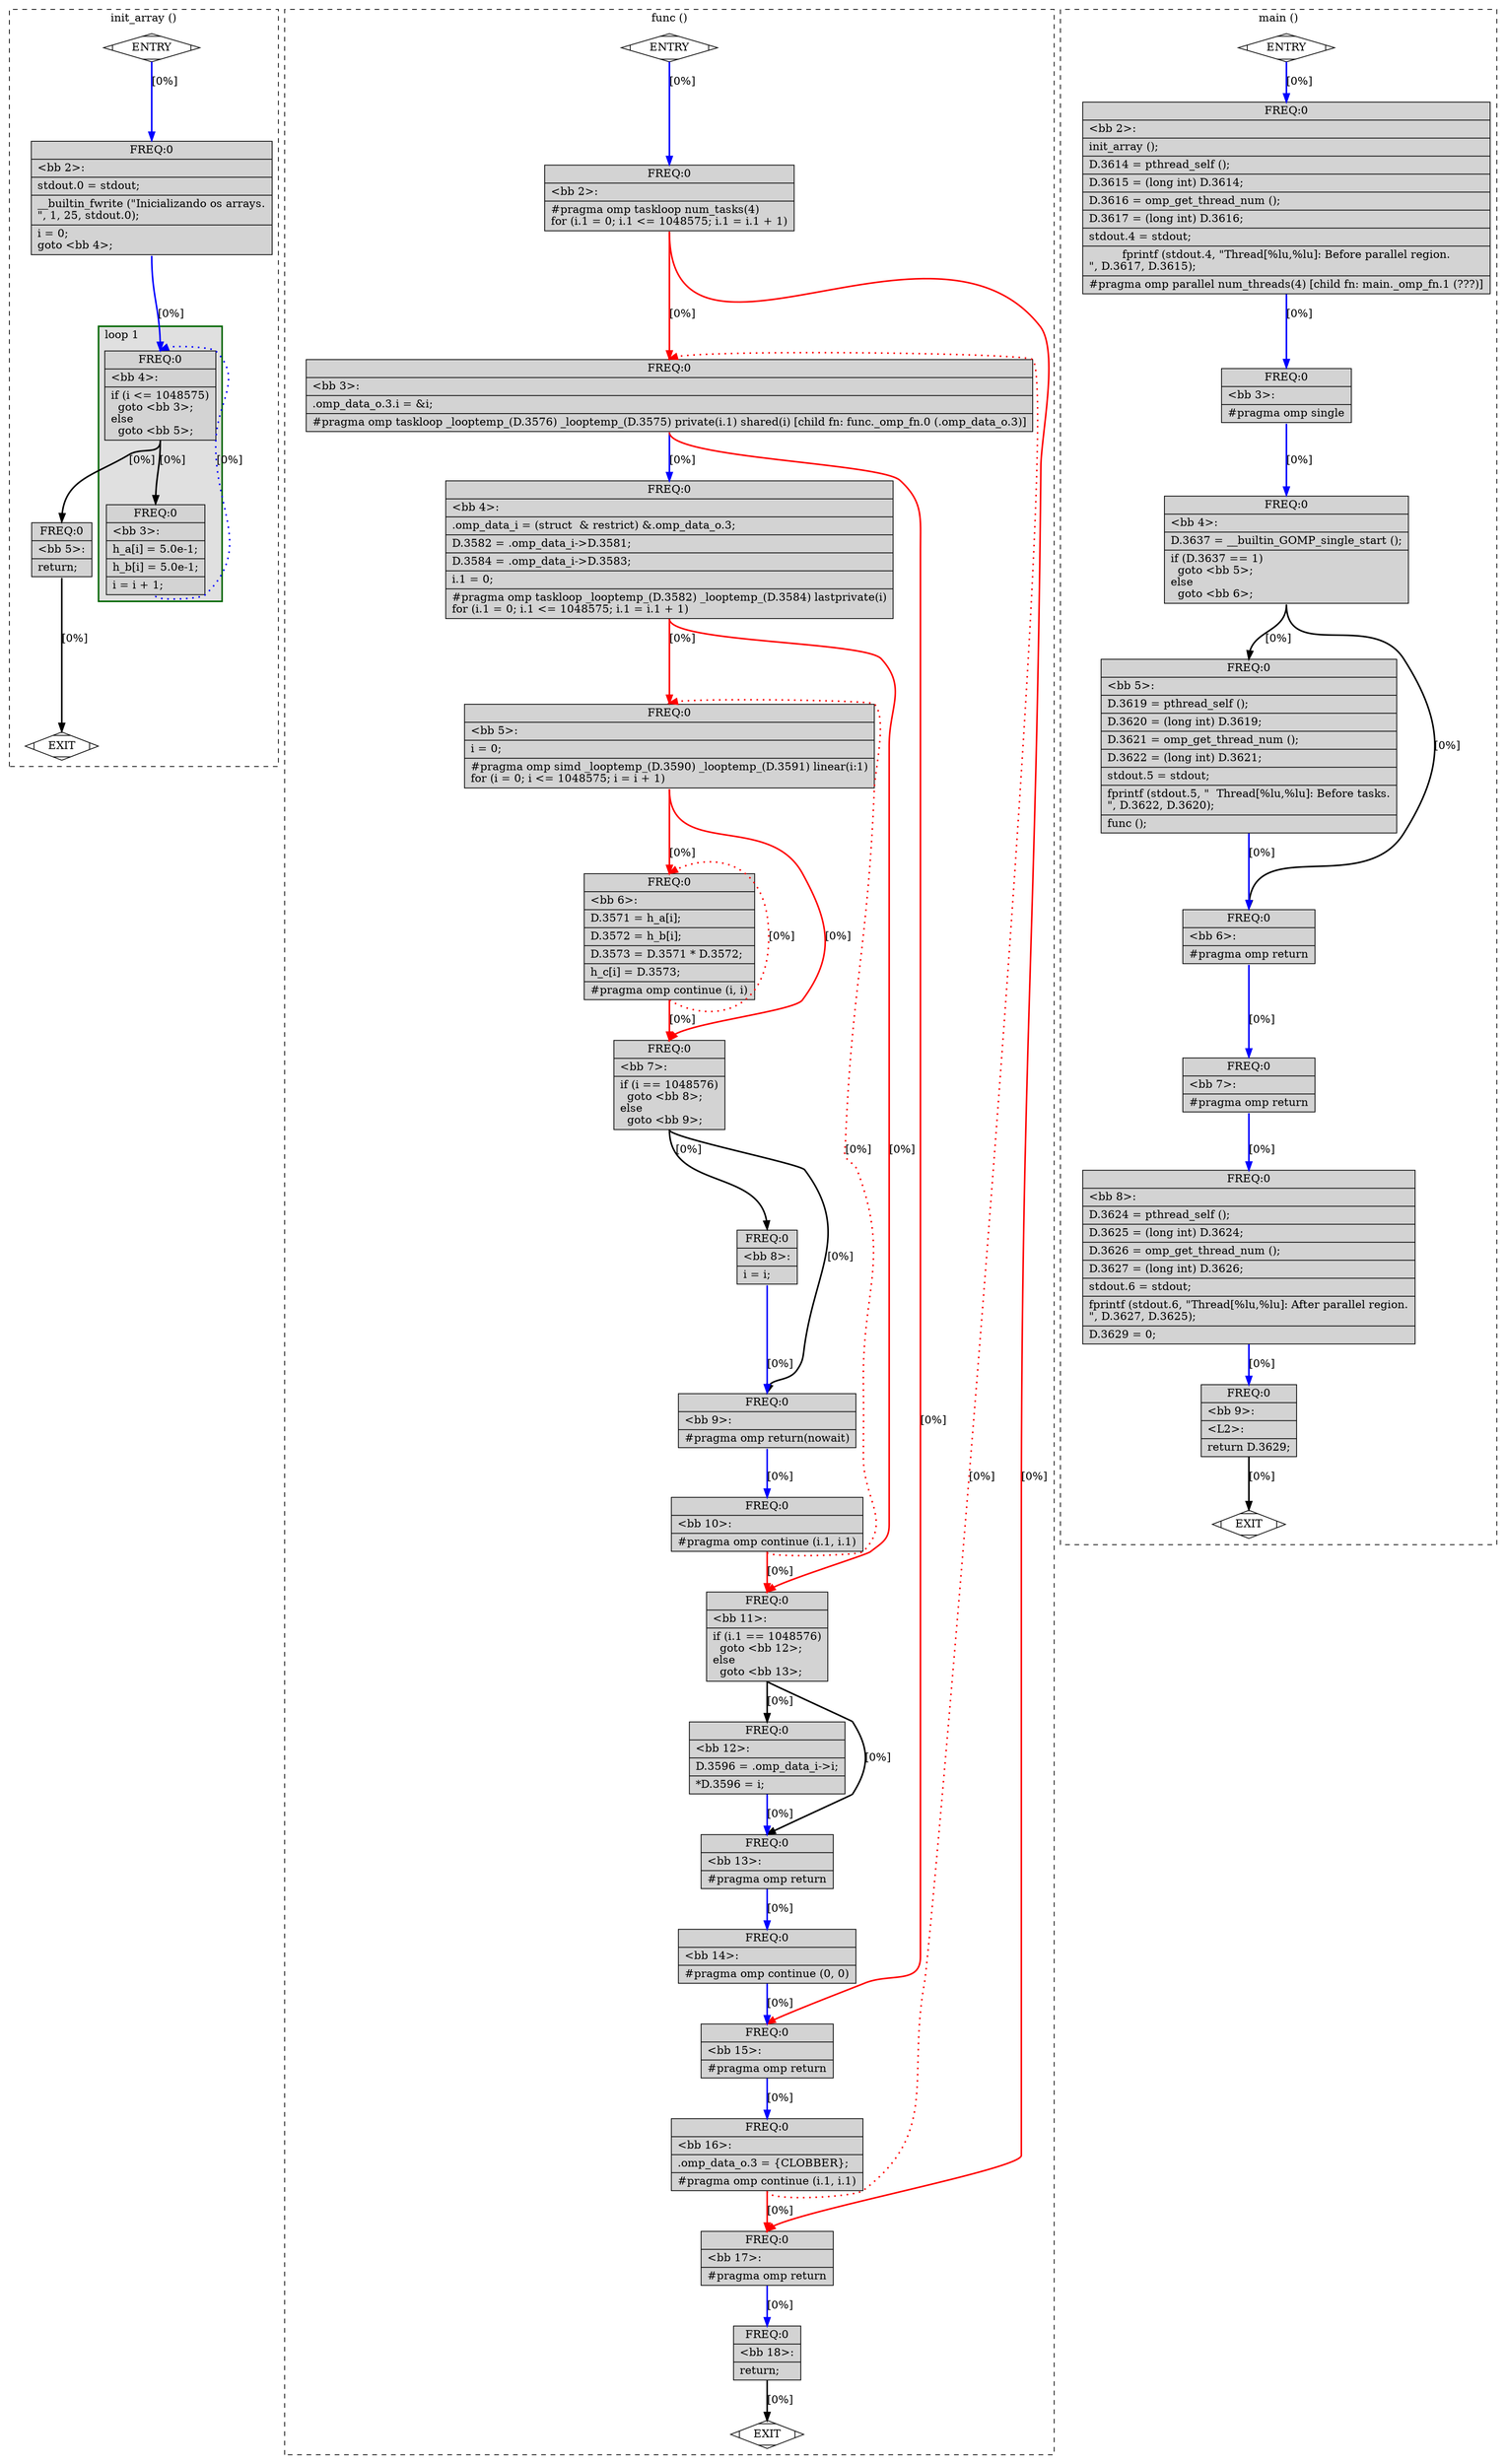 digraph "example-taskloop-simd.c.011t.cfg" {
overlap=false;
subgraph "cluster_init_array" {
	style="dashed";
	color="black";
	label="init_array ()";
	subgraph cluster_2_1 {
	style="filled";
	color="darkgreen";
	fillcolor="grey88";
	label="loop 1";
	labeljust=l;
	penwidth=2;
	fn_2_basic_block_4 [shape=record,style=filled,fillcolor=lightgrey,label="{ FREQ:0 |\<bb\ 4\>:\l\
|if\ (i\ \<=\ 1048575)\l\
\ \ goto\ \<bb\ 3\>;\l\
else\l\
\ \ goto\ \<bb\ 5\>;\l\
}"];

	fn_2_basic_block_3 [shape=record,style=filled,fillcolor=lightgrey,label="{ FREQ:0 |\<bb\ 3\>:\l\
|h_a[i]\ =\ 5.0e-1;\l\
|h_b[i]\ =\ 5.0e-1;\l\
|i\ =\ i\ +\ 1;\l\
}"];

	}
	fn_2_basic_block_0 [shape=Mdiamond,style=filled,fillcolor=white,label="ENTRY"];

	fn_2_basic_block_1 [shape=Mdiamond,style=filled,fillcolor=white,label="EXIT"];

	fn_2_basic_block_2 [shape=record,style=filled,fillcolor=lightgrey,label="{ FREQ:0 |\<bb\ 2\>:\l\
|stdout.0\ =\ stdout;\l\
|__builtin_fwrite\ (\"Inicializando\ os\ arrays.\n\",\ 1,\ 25,\ stdout.0);\l\
|i\ =\ 0;\l\
goto\ \<bb\ 4\>;\l\
}"];

	fn_2_basic_block_5 [shape=record,style=filled,fillcolor=lightgrey,label="{ FREQ:0 |\<bb\ 5\>:\l\
|return;\l\
}"];

	fn_2_basic_block_0:s -> fn_2_basic_block_2:n [style="solid,bold",color=blue,weight=100,constraint=true, label="[0%]"];
	fn_2_basic_block_2:s -> fn_2_basic_block_4:n [style="solid,bold",color=blue,weight=100,constraint=true, label="[0%]"];
	fn_2_basic_block_3:s -> fn_2_basic_block_4:n [style="dotted,bold",color=blue,weight=10,constraint=false, label="[0%]"];
	fn_2_basic_block_4:s -> fn_2_basic_block_3:n [style="solid,bold",color=black,weight=10,constraint=true, label="[0%]"];
	fn_2_basic_block_4:s -> fn_2_basic_block_5:n [style="solid,bold",color=black,weight=10,constraint=true, label="[0%]"];
	fn_2_basic_block_5:s -> fn_2_basic_block_1:n [style="solid,bold",color=black,weight=10,constraint=true, label="[0%]"];
	fn_2_basic_block_0:s -> fn_2_basic_block_1:n [style="invis",constraint=true];
}
subgraph "cluster_func" {
	style="dashed";
	color="black";
	label="func ()";
	fn_3_basic_block_0 [shape=Mdiamond,style=filled,fillcolor=white,label="ENTRY"];

	fn_3_basic_block_1 [shape=Mdiamond,style=filled,fillcolor=white,label="EXIT"];

	fn_3_basic_block_2 [shape=record,style=filled,fillcolor=lightgrey,label="{ FREQ:0 |\<bb\ 2\>:\l\
|#pragma\ omp\ taskloop\ num_tasks(4)\l\
for\ (i.1\ =\ 0;\ i.1\ \<=\ 1048575;\ i.1\ =\ i.1\ +\ 1)\l\
}"];

	fn_3_basic_block_3 [shape=record,style=filled,fillcolor=lightgrey,label="{ FREQ:0 |\<bb\ 3\>:\l\
|.omp_data_o.3.i\ =\ &i;\l\
|#pragma\ omp\ taskloop\ _looptemp_(D.3576)\ _looptemp_(D.3575)\ private(i.1)\ shared(i)\ [child\ fn:\ func._omp_fn.0\ (.omp_data_o.3)]\l\
}"];

	fn_3_basic_block_4 [shape=record,style=filled,fillcolor=lightgrey,label="{ FREQ:0 |\<bb\ 4\>:\l\
|.omp_data_i\ =\ (struct\ \ &\ restrict)\ &.omp_data_o.3;\l\
|D.3582\ =\ .omp_data_i-\>D.3581;\l\
|D.3584\ =\ .omp_data_i-\>D.3583;\l\
|i.1\ =\ 0;\l\
|#pragma\ omp\ taskloop\ _looptemp_(D.3582)\ _looptemp_(D.3584)\ lastprivate(i)\l\
for\ (i.1\ =\ 0;\ i.1\ \<=\ 1048575;\ i.1\ =\ i.1\ +\ 1)\l\
}"];

	fn_3_basic_block_5 [shape=record,style=filled,fillcolor=lightgrey,label="{ FREQ:0 |\<bb\ 5\>:\l\
|i\ =\ 0;\l\
|#pragma\ omp\ simd\ _looptemp_(D.3590)\ _looptemp_(D.3591)\ linear(i:1)\l\
for\ (i\ =\ 0;\ i\ \<=\ 1048575;\ i\ =\ i\ +\ 1)\l\
}"];

	fn_3_basic_block_6 [shape=record,style=filled,fillcolor=lightgrey,label="{ FREQ:0 |\<bb\ 6\>:\l\
|D.3571\ =\ h_a[i];\l\
|D.3572\ =\ h_b[i];\l\
|D.3573\ =\ D.3571\ *\ D.3572;\l\
|h_c[i]\ =\ D.3573;\l\
|#pragma\ omp\ continue\ (i,\ i)\l\
}"];

	fn_3_basic_block_7 [shape=record,style=filled,fillcolor=lightgrey,label="{ FREQ:0 |\<bb\ 7\>:\l\
|if\ (i\ ==\ 1048576)\l\
\ \ goto\ \<bb\ 8\>;\l\
else\l\
\ \ goto\ \<bb\ 9\>;\l\
}"];

	fn_3_basic_block_8 [shape=record,style=filled,fillcolor=lightgrey,label="{ FREQ:0 |\<bb\ 8\>:\l\
|i\ =\ i;\l\
}"];

	fn_3_basic_block_9 [shape=record,style=filled,fillcolor=lightgrey,label="{ FREQ:0 |\<bb\ 9\>:\l\
|#pragma\ omp\ return(nowait)\l\
}"];

	fn_3_basic_block_10 [shape=record,style=filled,fillcolor=lightgrey,label="{ FREQ:0 |\<bb\ 10\>:\l\
|#pragma\ omp\ continue\ (i.1,\ i.1)\l\
}"];

	fn_3_basic_block_11 [shape=record,style=filled,fillcolor=lightgrey,label="{ FREQ:0 |\<bb\ 11\>:\l\
|if\ (i.1\ ==\ 1048576)\l\
\ \ goto\ \<bb\ 12\>;\l\
else\l\
\ \ goto\ \<bb\ 13\>;\l\
}"];

	fn_3_basic_block_12 [shape=record,style=filled,fillcolor=lightgrey,label="{ FREQ:0 |\<bb\ 12\>:\l\
|D.3596\ =\ .omp_data_i-\>i;\l\
|*D.3596\ =\ i;\l\
}"];

	fn_3_basic_block_13 [shape=record,style=filled,fillcolor=lightgrey,label="{ FREQ:0 |\<bb\ 13\>:\l\
|#pragma\ omp\ return\l\
}"];

	fn_3_basic_block_14 [shape=record,style=filled,fillcolor=lightgrey,label="{ FREQ:0 |\<bb\ 14\>:\l\
|#pragma\ omp\ continue\ (0,\ 0)\l\
}"];

	fn_3_basic_block_15 [shape=record,style=filled,fillcolor=lightgrey,label="{ FREQ:0 |\<bb\ 15\>:\l\
|#pragma\ omp\ return\l\
}"];

	fn_3_basic_block_16 [shape=record,style=filled,fillcolor=lightgrey,label="{ FREQ:0 |\<bb\ 16\>:\l\
|.omp_data_o.3\ =\ \{CLOBBER\};\l\
|#pragma\ omp\ continue\ (i.1,\ i.1)\l\
}"];

	fn_3_basic_block_17 [shape=record,style=filled,fillcolor=lightgrey,label="{ FREQ:0 |\<bb\ 17\>:\l\
|#pragma\ omp\ return\l\
}"];

	fn_3_basic_block_18 [shape=record,style=filled,fillcolor=lightgrey,label="{ FREQ:0 |\<bb\ 18\>:\l\
|return;\l\
}"];

	fn_3_basic_block_0:s -> fn_3_basic_block_2:n [style="solid,bold",color=blue,weight=100,constraint=true, label="[0%]"];
	fn_3_basic_block_2:s -> fn_3_basic_block_3:n [style="solid,bold",color=red,weight=100,constraint=true, label="[0%]"];
	fn_3_basic_block_2:s -> fn_3_basic_block_17:n [style="solid,bold",color=red,weight=10,constraint=true, label="[0%]"];
	fn_3_basic_block_3:s -> fn_3_basic_block_4:n [style="solid,bold",color=blue,weight=100,constraint=true, label="[0%]"];
	fn_3_basic_block_3:s -> fn_3_basic_block_15:n [style="solid,bold",color=red,weight=10,constraint=true, label="[0%]"];
	fn_3_basic_block_4:s -> fn_3_basic_block_5:n [style="solid,bold",color=red,weight=100,constraint=true, label="[0%]"];
	fn_3_basic_block_4:s -> fn_3_basic_block_11:n [style="solid,bold",color=red,weight=10,constraint=true, label="[0%]"];
	fn_3_basic_block_5:s -> fn_3_basic_block_6:n [style="solid,bold",color=red,weight=100,constraint=true, label="[0%]"];
	fn_3_basic_block_5:s -> fn_3_basic_block_7:n [style="solid,bold",color=red,weight=10,constraint=true, label="[0%]"];
	fn_3_basic_block_6:s -> fn_3_basic_block_6:n [style="dotted,bold",color=red,weight=10,constraint=false, label="[0%]"];
	fn_3_basic_block_6:s -> fn_3_basic_block_7:n [style="solid,bold",color=red,weight=100,constraint=true, label="[0%]"];
	fn_3_basic_block_7:s -> fn_3_basic_block_8:n [style="solid,bold",color=black,weight=10,constraint=true, label="[0%]"];
	fn_3_basic_block_7:s -> fn_3_basic_block_9:n [style="solid,bold",color=black,weight=10,constraint=true, label="[0%]"];
	fn_3_basic_block_8:s -> fn_3_basic_block_9:n [style="solid,bold",color=blue,weight=100,constraint=true, label="[0%]"];
	fn_3_basic_block_9:s -> fn_3_basic_block_10:n [style="solid,bold",color=blue,weight=100,constraint=true, label="[0%]"];
	fn_3_basic_block_10:s -> fn_3_basic_block_5:n [style="dotted,bold",color=red,weight=10,constraint=false, label="[0%]"];
	fn_3_basic_block_10:s -> fn_3_basic_block_11:n [style="solid,bold",color=red,weight=100,constraint=true, label="[0%]"];
	fn_3_basic_block_11:s -> fn_3_basic_block_12:n [style="solid,bold",color=black,weight=10,constraint=true, label="[0%]"];
	fn_3_basic_block_11:s -> fn_3_basic_block_13:n [style="solid,bold",color=black,weight=10,constraint=true, label="[0%]"];
	fn_3_basic_block_12:s -> fn_3_basic_block_13:n [style="solid,bold",color=blue,weight=100,constraint=true, label="[0%]"];
	fn_3_basic_block_13:s -> fn_3_basic_block_14:n [style="solid,bold",color=blue,weight=100,constraint=true, label="[0%]"];
	fn_3_basic_block_14:s -> fn_3_basic_block_15:n [style="solid,bold",color=blue,weight=100,constraint=true, label="[0%]"];
	fn_3_basic_block_15:s -> fn_3_basic_block_16:n [style="solid,bold",color=blue,weight=100,constraint=true, label="[0%]"];
	fn_3_basic_block_16:s -> fn_3_basic_block_3:n [style="dotted,bold",color=red,weight=10,constraint=false, label="[0%]"];
	fn_3_basic_block_16:s -> fn_3_basic_block_17:n [style="solid,bold",color=red,weight=100,constraint=true, label="[0%]"];
	fn_3_basic_block_17:s -> fn_3_basic_block_18:n [style="solid,bold",color=blue,weight=100,constraint=true, label="[0%]"];
	fn_3_basic_block_18:s -> fn_3_basic_block_1:n [style="solid,bold",color=black,weight=10,constraint=true, label="[0%]"];
	fn_3_basic_block_0:s -> fn_3_basic_block_1:n [style="invis",constraint=true];
}
subgraph "cluster_main" {
	style="dashed";
	color="black";
	label="main ()";
	fn_4_basic_block_0 [shape=Mdiamond,style=filled,fillcolor=white,label="ENTRY"];

	fn_4_basic_block_1 [shape=Mdiamond,style=filled,fillcolor=white,label="EXIT"];

	fn_4_basic_block_2 [shape=record,style=filled,fillcolor=lightgrey,label="{ FREQ:0 |\<bb\ 2\>:\l\
|init_array\ ();\l\
|D.3614\ =\ pthread_self\ ();\l\
|D.3615\ =\ (long\ int)\ D.3614;\l\
|D.3616\ =\ omp_get_thread_num\ ();\l\
|D.3617\ =\ (long\ int)\ D.3616;\l\
|stdout.4\ =\ stdout;\l\
|fprintf\ (stdout.4,\ \"Thread[%lu,%lu]:\ Before\ parallel\ region.\n\",\ D.3617,\ D.3615);\l\
|#pragma\ omp\ parallel\ num_threads(4)\ [child\ fn:\ main._omp_fn.1\ (???)]\l\
}"];

	fn_4_basic_block_3 [shape=record,style=filled,fillcolor=lightgrey,label="{ FREQ:0 |\<bb\ 3\>:\l\
|#pragma\ omp\ single\l\
}"];

	fn_4_basic_block_4 [shape=record,style=filled,fillcolor=lightgrey,label="{ FREQ:0 |\<bb\ 4\>:\l\
|D.3637\ =\ __builtin_GOMP_single_start\ ();\l\
|if\ (D.3637\ ==\ 1)\l\
\ \ goto\ \<bb\ 5\>;\l\
else\l\
\ \ goto\ \<bb\ 6\>;\l\
}"];

	fn_4_basic_block_5 [shape=record,style=filled,fillcolor=lightgrey,label="{ FREQ:0 |\<bb\ 5\>:\l\
|D.3619\ =\ pthread_self\ ();\l\
|D.3620\ =\ (long\ int)\ D.3619;\l\
|D.3621\ =\ omp_get_thread_num\ ();\l\
|D.3622\ =\ (long\ int)\ D.3621;\l\
|stdout.5\ =\ stdout;\l\
|fprintf\ (stdout.5,\ \"\ \ Thread[%lu,%lu]:\ Before\ tasks.\n\",\ D.3622,\ D.3620);\l\
|func\ ();\l\
}"];

	fn_4_basic_block_6 [shape=record,style=filled,fillcolor=lightgrey,label="{ FREQ:0 |\<bb\ 6\>:\l\
|#pragma\ omp\ return\l\
}"];

	fn_4_basic_block_7 [shape=record,style=filled,fillcolor=lightgrey,label="{ FREQ:0 |\<bb\ 7\>:\l\
|#pragma\ omp\ return\l\
}"];

	fn_4_basic_block_8 [shape=record,style=filled,fillcolor=lightgrey,label="{ FREQ:0 |\<bb\ 8\>:\l\
|D.3624\ =\ pthread_self\ ();\l\
|D.3625\ =\ (long\ int)\ D.3624;\l\
|D.3626\ =\ omp_get_thread_num\ ();\l\
|D.3627\ =\ (long\ int)\ D.3626;\l\
|stdout.6\ =\ stdout;\l\
|fprintf\ (stdout.6,\ \"Thread[%lu,%lu]:\ After\ parallel\ region.\n\",\ D.3627,\ D.3625);\l\
|D.3629\ =\ 0;\l\
}"];

	fn_4_basic_block_9 [shape=record,style=filled,fillcolor=lightgrey,label="{ FREQ:0 |\<bb\ 9\>:\l\
|\<L2\>:\l\
|return\ D.3629;\l\
}"];

	fn_4_basic_block_0:s -> fn_4_basic_block_2:n [style="solid,bold",color=blue,weight=100,constraint=true, label="[0%]"];
	fn_4_basic_block_2:s -> fn_4_basic_block_3:n [style="solid,bold",color=blue,weight=100,constraint=true, label="[0%]"];
	fn_4_basic_block_3:s -> fn_4_basic_block_4:n [style="solid,bold",color=blue,weight=100,constraint=true, label="[0%]"];
	fn_4_basic_block_4:s -> fn_4_basic_block_5:n [style="solid,bold",color=black,weight=10,constraint=true, label="[0%]"];
	fn_4_basic_block_4:s -> fn_4_basic_block_6:n [style="solid,bold",color=black,weight=10,constraint=true, label="[0%]"];
	fn_4_basic_block_5:s -> fn_4_basic_block_6:n [style="solid,bold",color=blue,weight=100,constraint=true, label="[0%]"];
	fn_4_basic_block_6:s -> fn_4_basic_block_7:n [style="solid,bold",color=blue,weight=100,constraint=true, label="[0%]"];
	fn_4_basic_block_7:s -> fn_4_basic_block_8:n [style="solid,bold",color=blue,weight=100,constraint=true, label="[0%]"];
	fn_4_basic_block_8:s -> fn_4_basic_block_9:n [style="solid,bold",color=blue,weight=100,constraint=true, label="[0%]"];
	fn_4_basic_block_9:s -> fn_4_basic_block_1:n [style="solid,bold",color=black,weight=10,constraint=true, label="[0%]"];
	fn_4_basic_block_0:s -> fn_4_basic_block_1:n [style="invis",constraint=true];
}
}
